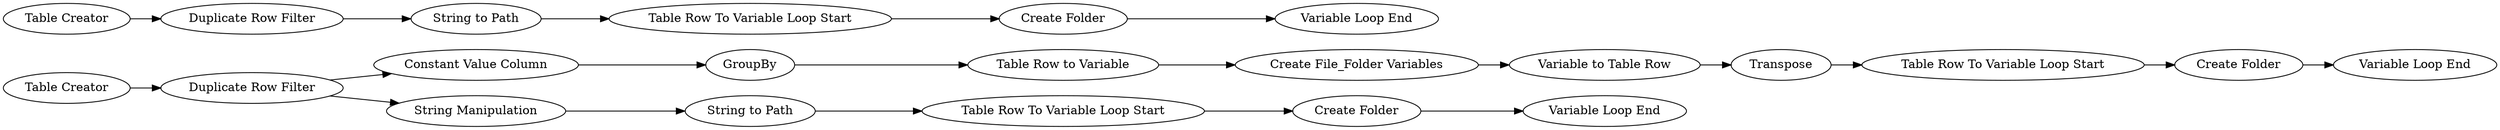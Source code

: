 digraph {
	24 -> 26
	10 -> 13
	13 -> 14
	19 -> 18
	30 -> 32
	25 -> 24
	23 -> 28
	18 -> 25
	29 -> 30
	22 -> 16
	21 -> 20
	14 -> 15
	1 -> 2
	18 -> 22
	26 -> 23
	17 -> 21
	2 -> 10
	32 -> 31
	16 -> 17
	28 -> 29
	21 [label="Create Folder"]
	18 [label="Duplicate Row Filter"]
	26 [label="Table Row to Variable"]
	32 [label="Create Folder"]
	17 [label="Table Row To Variable Loop Start"]
	19 [label="Table Creator"]
	24 [label=GroupBy]
	31 [label="Variable Loop End"]
	15 [label="Variable Loop End"]
	25 [label="Constant Value Column"]
	10 [label="String to Path"]
	16 [label="String to Path"]
	1 [label="Table Creator"]
	22 [label="String Manipulation"]
	28 [label="Variable to Table Row"]
	23 [label="Create File_Folder Variables"]
	14 [label="Create Folder"]
	13 [label="Table Row To Variable Loop Start"]
	20 [label="Variable Loop End"]
	29 [label=Transpose]
	30 [label="Table Row To Variable Loop Start"]
	2 [label="Duplicate Row Filter"]
	rankdir=LR
}
